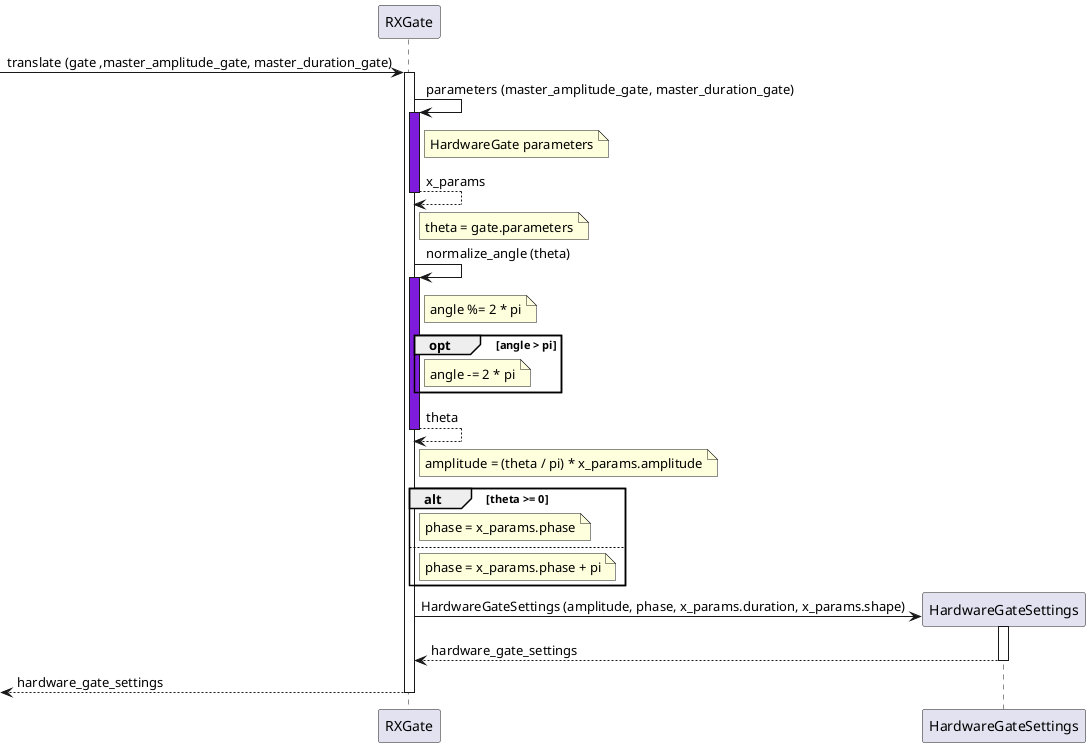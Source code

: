 @startuml

participant RXGate as gaterx
participant HardwareGateSettings as hardset

[-> gaterx ++: translate (gate ,master_amplitude_gate, master_duration_gate)
gaterx -> gaterx: parameters (master_amplitude_gate, master_duration_gate)
activate gaterx #7F1CDB
note right of gaterx: HardwareGate parameters
return x_params
note right of gaterx: theta = gate.parameters
gaterx -> gaterx: normalize_angle (theta)
activate gaterx #7F1CDB
note right of gaterx: angle %= 2 * pi
opt angle > pi
    note right of gaterx: angle -= 2 * pi
end
return theta
note right of gaterx: amplitude = (theta / pi) * x_params.amplitude
alt theta >= 0
    note right of gaterx: phase = x_params.phase
else
    note right of gaterx: phase = x_params.phase + pi
end

gaterx -> hardset **: HardwareGateSettings (amplitude, phase, x_params.duration, x_params.shape)
activate hardset
return hardware_gate_settings
return hardware_gate_settings

@enduml